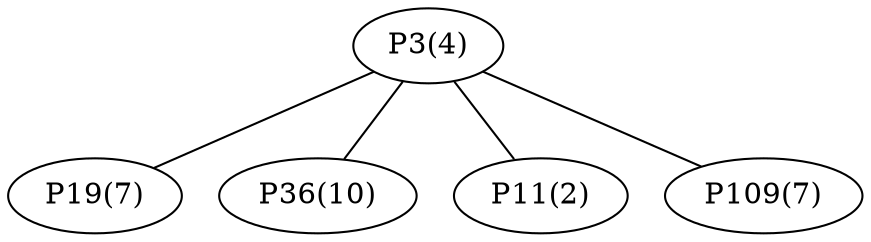 graph network {
	"P3(4)";
	"P19(7)";
	"P36(10)";
	"P11(2)";
	"P109(7)";
	"P3(4)" -- "P19(7)";
	"P3(4)" -- "P36(10)";
	"P3(4)" -- "P11(2)";
	"P3(4)" -- "P109(7)";
}